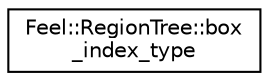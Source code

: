 digraph "Graphical Class Hierarchy"
{
 // LATEX_PDF_SIZE
  edge [fontname="Helvetica",fontsize="10",labelfontname="Helvetica",labelfontsize="10"];
  node [fontname="Helvetica",fontsize="10",shape=record];
  rankdir="LR";
  Node0 [label="Feel::RegionTree::box\l_index_type",height=0.2,width=0.4,color="black", fillcolor="white", style="filled",URL="$structFeel_1_1RegionTree_1_1box__index__type.html",tooltip=" "];
}
